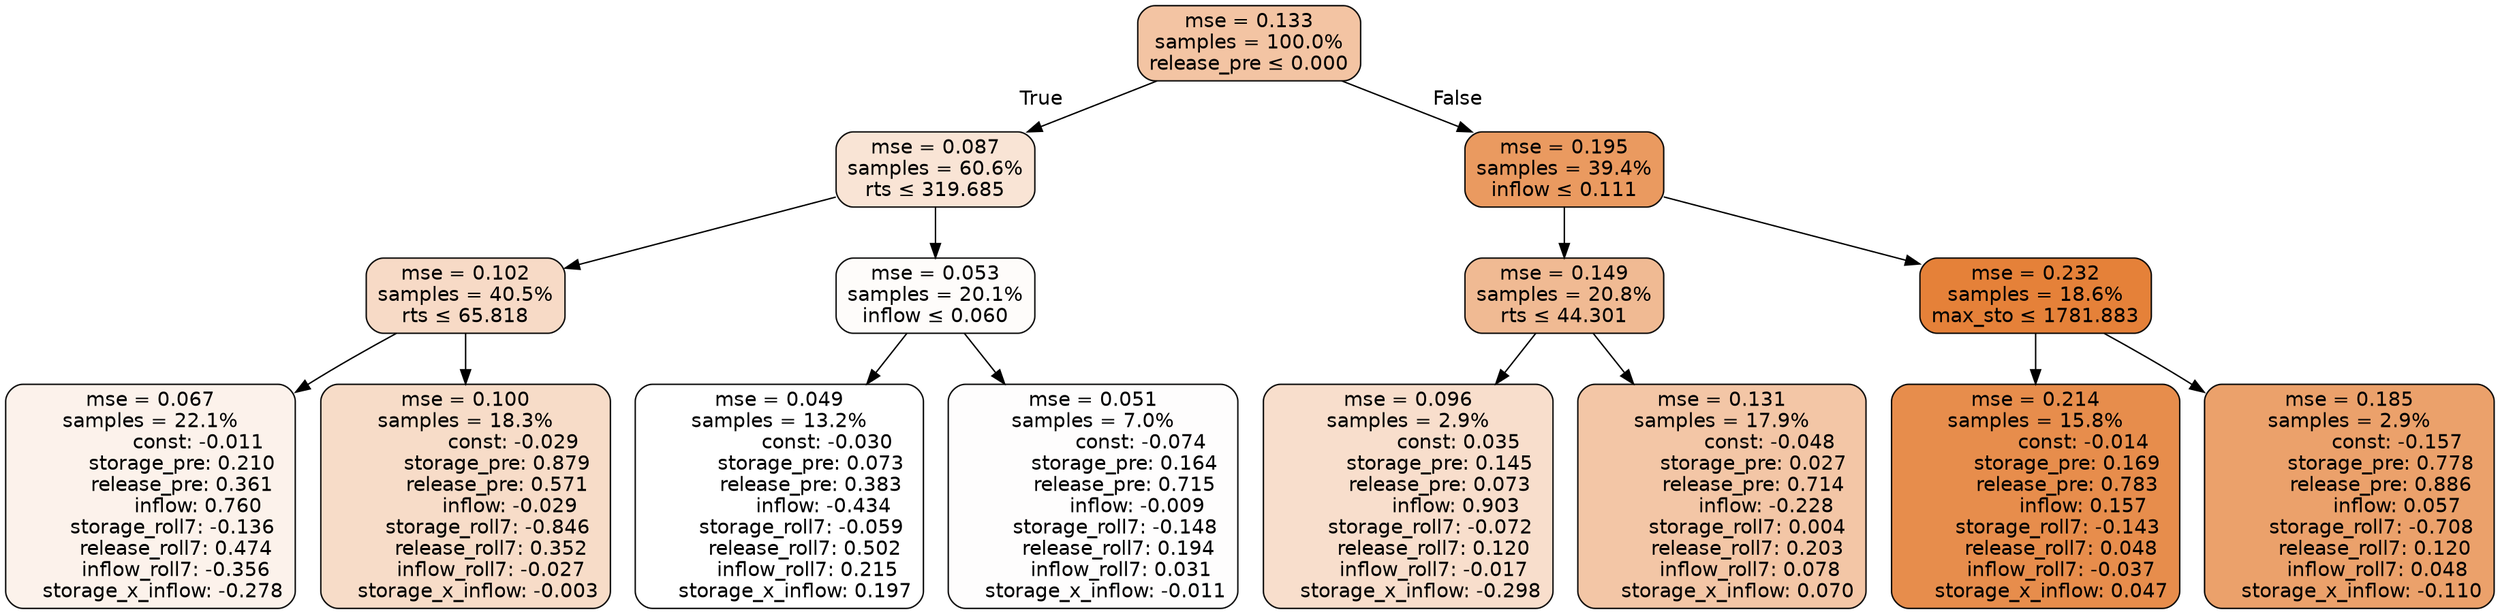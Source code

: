 digraph tree {
bgcolor="transparent"
node [shape=rectangle, style="filled, rounded", color="black", fontname=helvetica] ;
edge [fontname=helvetica] ;
	"0" [label="mse = 0.133
samples = 100.0%
release_pre &le; 0.000", fillcolor="#f3c4a3"]
	"1" [label="mse = 0.087
samples = 60.6%
rts &le; 319.685", fillcolor="#f9e4d5"]
	"2" [label="mse = 0.102
samples = 40.5%
rts &le; 65.818", fillcolor="#f7dac6"]
	"3" [label="mse = 0.067
samples = 22.1%
               const: -0.011
          storage_pre: 0.210
          release_pre: 0.361
               inflow: 0.760
       storage_roll7: -0.136
        release_roll7: 0.474
        inflow_roll7: -0.356
    storage_x_inflow: -0.278", fillcolor="#fcf2eb"]
	"4" [label="mse = 0.100
samples = 18.3%
               const: -0.029
          storage_pre: 0.879
          release_pre: 0.571
              inflow: -0.029
       storage_roll7: -0.846
        release_roll7: 0.352
        inflow_roll7: -0.027
    storage_x_inflow: -0.003", fillcolor="#f7dcc8"]
	"5" [label="mse = 0.053
samples = 20.1%
inflow &le; 0.060", fillcolor="#fefcfa"]
	"6" [label="mse = 0.049
samples = 13.2%
               const: -0.030
          storage_pre: 0.073
          release_pre: 0.383
              inflow: -0.434
       storage_roll7: -0.059
        release_roll7: 0.502
         inflow_roll7: 0.215
     storage_x_inflow: 0.197", fillcolor="#ffffff"]
	"7" [label="mse = 0.051
samples = 7.0%
               const: -0.074
          storage_pre: 0.164
          release_pre: 0.715
              inflow: -0.009
       storage_roll7: -0.148
        release_roll7: 0.194
         inflow_roll7: 0.031
    storage_x_inflow: -0.011", fillcolor="#fefdfd"]
	"8" [label="mse = 0.195
samples = 39.4%
inflow &le; 0.111", fillcolor="#ea9a60"]
	"9" [label="mse = 0.149
samples = 20.8%
rts &le; 44.301", fillcolor="#f0ba93"]
	"10" [label="mse = 0.096
samples = 2.9%
                const: 0.035
          storage_pre: 0.145
          release_pre: 0.073
               inflow: 0.903
       storage_roll7: -0.072
        release_roll7: 0.120
        inflow_roll7: -0.017
    storage_x_inflow: -0.298", fillcolor="#f8decc"]
	"11" [label="mse = 0.131
samples = 17.9%
               const: -0.048
          storage_pre: 0.027
          release_pre: 0.714
              inflow: -0.228
        storage_roll7: 0.004
        release_roll7: 0.203
         inflow_roll7: 0.078
     storage_x_inflow: 0.070", fillcolor="#f3c6a6"]
	"12" [label="mse = 0.232
samples = 18.6%
max_sto &le; 1781.883", fillcolor="#e58139"]
	"13" [label="mse = 0.214
samples = 15.8%
               const: -0.014
          storage_pre: 0.169
          release_pre: 0.783
               inflow: 0.157
       storage_roll7: -0.143
        release_roll7: 0.048
        inflow_roll7: -0.037
     storage_x_inflow: 0.047", fillcolor="#e78d4c"]
	"14" [label="mse = 0.185
samples = 2.9%
               const: -0.157
          storage_pre: 0.778
          release_pre: 0.886
               inflow: 0.057
       storage_roll7: -0.708
        release_roll7: 0.120
         inflow_roll7: 0.048
    storage_x_inflow: -0.110", fillcolor="#eba16b"]

	"0" -> "1" [labeldistance=2.5, labelangle=45, headlabel="True"]
	"1" -> "2"
	"2" -> "3"
	"2" -> "4"
	"1" -> "5"
	"5" -> "6"
	"5" -> "7"
	"0" -> "8" [labeldistance=2.5, labelangle=-45, headlabel="False"]
	"8" -> "9"
	"9" -> "10"
	"9" -> "11"
	"8" -> "12"
	"12" -> "13"
	"12" -> "14"
}